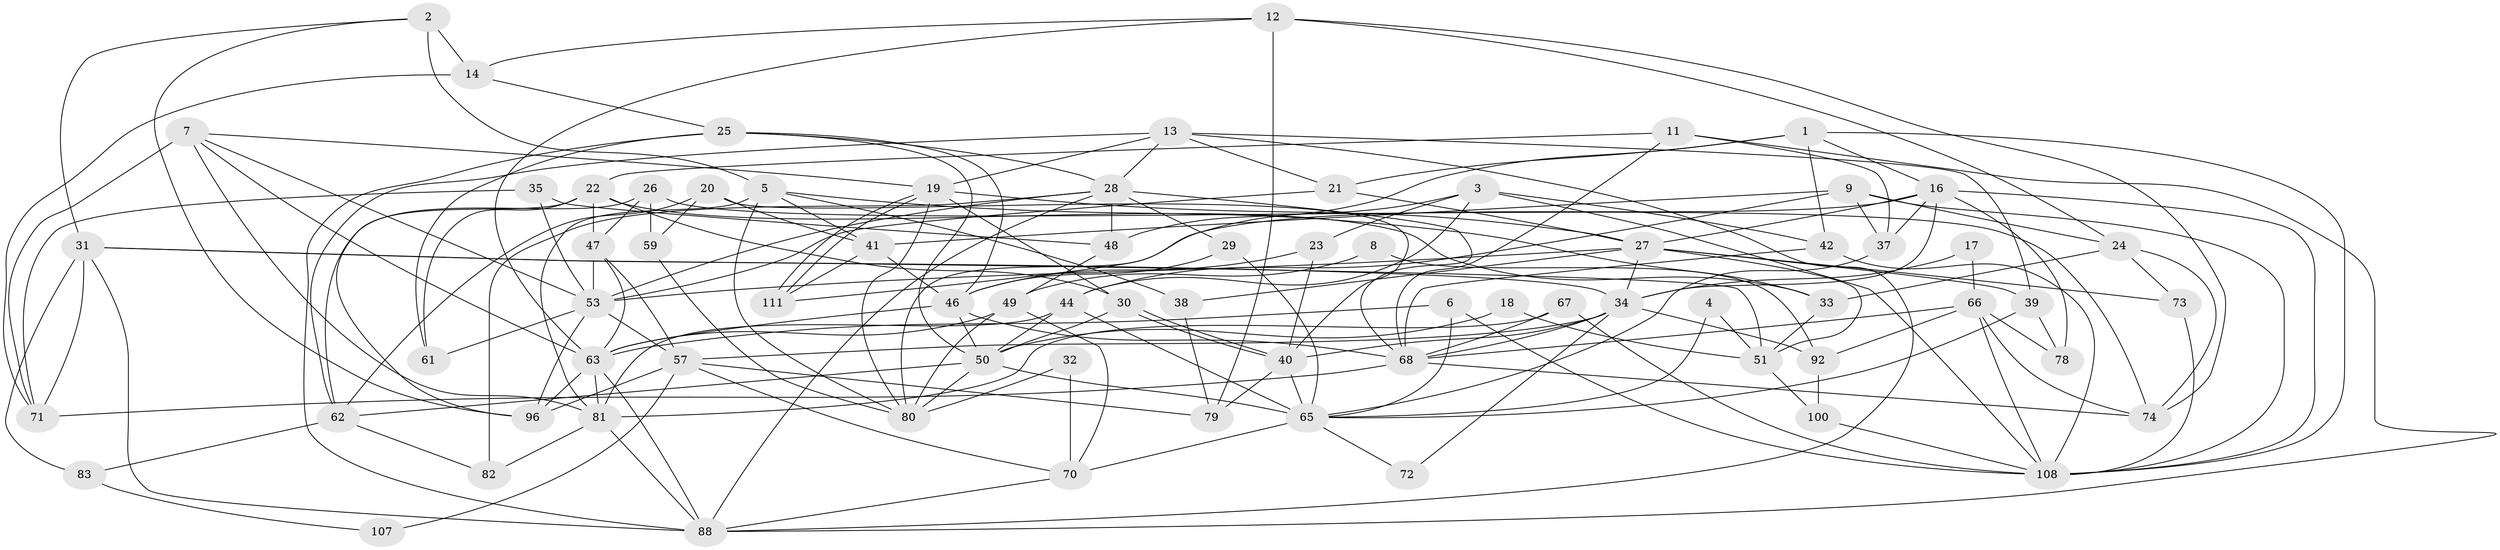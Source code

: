 // original degree distribution, {5: 0.13445378151260504, 3: 0.2773109243697479, 2: 0.12605042016806722, 4: 0.31092436974789917, 6: 0.09243697478991597, 7: 0.04201680672268908, 8: 0.008403361344537815, 10: 0.008403361344537815}
// Generated by graph-tools (version 1.1) at 2025/11/02/27/25 16:11:18]
// undirected, 74 vertices, 185 edges
graph export_dot {
graph [start="1"]
  node [color=gray90,style=filled];
  1 [super="+36"];
  2 [super="+10"];
  3 [super="+84"];
  4;
  5 [super="+76"];
  6;
  7 [super="+15"];
  8;
  9 [super="+98"];
  11;
  12 [super="+95"];
  13 [super="+102"];
  14;
  16 [super="+43"];
  17;
  18;
  19 [super="+45"];
  20 [super="+93"];
  21 [super="+104"];
  22 [super="+109"];
  23;
  24 [super="+54"];
  25 [super="+69"];
  26 [super="+58"];
  27 [super="+60"];
  28 [super="+117"];
  29;
  30 [super="+89"];
  31;
  32;
  33;
  34 [super="+75"];
  35 [super="+52"];
  37;
  38 [super="+64"];
  39;
  40 [super="+85"];
  41 [super="+86"];
  42;
  44 [super="+55"];
  46 [super="+97"];
  47 [super="+113"];
  48 [super="+105"];
  49;
  50 [super="+115"];
  51 [super="+56"];
  53 [super="+118"];
  57 [super="+119"];
  59;
  61 [super="+116"];
  62 [super="+90"];
  63 [super="+87"];
  65 [super="+77"];
  66 [super="+94"];
  67;
  68 [super="+101"];
  70 [super="+103"];
  71 [super="+106"];
  72;
  73;
  74;
  78;
  79;
  80 [super="+91"];
  81 [super="+112"];
  82;
  83;
  88 [super="+114"];
  92;
  96 [super="+99"];
  100;
  107;
  108 [super="+110"];
  111;
  1 -- 42;
  1 -- 108;
  1 -- 21;
  1 -- 16;
  1 -- 48;
  2 -- 96;
  2 -- 5 [weight=2];
  2 -- 14;
  2 -- 31;
  3 -- 23;
  3 -- 44;
  3 -- 80;
  3 -- 42;
  3 -- 108;
  4 -- 65;
  4 -- 51;
  5 -- 33;
  5 -- 41;
  5 -- 81;
  5 -- 38;
  5 -- 80;
  6 -- 108;
  6 -- 65;
  6 -- 63;
  7 -- 63;
  7 -- 19;
  7 -- 81;
  7 -- 53;
  7 -- 71;
  8 -- 92;
  8 -- 49;
  9 -- 44;
  9 -- 24;
  9 -- 108;
  9 -- 37;
  9 -- 41;
  11 -- 37;
  11 -- 68;
  11 -- 22;
  11 -- 88;
  12 -- 24;
  12 -- 14;
  12 -- 74;
  12 -- 79;
  12 -- 63;
  13 -- 28;
  13 -- 19;
  13 -- 21;
  13 -- 39;
  13 -- 88;
  13 -- 62;
  14 -- 71;
  14 -- 25;
  16 -- 108;
  16 -- 37;
  16 -- 78;
  16 -- 34;
  16 -- 111;
  16 -- 27;
  17 -- 34;
  17 -- 66;
  18 -- 50;
  18 -- 51;
  19 -- 111;
  19 -- 111;
  19 -- 30;
  19 -- 80;
  19 -- 27;
  20 -- 40;
  20 -- 41;
  20 -- 59;
  20 -- 62;
  21 -- 53;
  21 -- 27;
  22 -- 33;
  22 -- 47;
  22 -- 61;
  22 -- 30;
  22 -- 96;
  23 -- 40;
  23 -- 46;
  24 -- 74;
  24 -- 33;
  24 -- 73;
  25 -- 88;
  25 -- 28;
  25 -- 46;
  25 -- 50;
  25 -- 61;
  26 -- 47;
  26 -- 59;
  26 -- 74;
  26 -- 62;
  27 -- 73;
  27 -- 38;
  27 -- 53;
  27 -- 34;
  27 -- 51;
  27 -- 39;
  28 -- 48 [weight=2];
  28 -- 82;
  28 -- 53;
  28 -- 88;
  28 -- 29;
  28 -- 68;
  29 -- 65;
  29 -- 46;
  30 -- 40;
  30 -- 40;
  30 -- 50;
  31 -- 88;
  31 -- 51;
  31 -- 83;
  31 -- 34;
  31 -- 71;
  32 -- 70;
  32 -- 80;
  33 -- 51;
  34 -- 40;
  34 -- 57;
  34 -- 72;
  34 -- 92;
  34 -- 68;
  35 -- 48;
  35 -- 53 [weight=2];
  35 -- 71;
  37 -- 65;
  38 -- 79;
  39 -- 78;
  39 -- 65;
  40 -- 79;
  40 -- 65 [weight=2];
  41 -- 46;
  41 -- 111;
  42 -- 108;
  42 -- 68;
  44 -- 65;
  44 -- 50;
  44 -- 81;
  46 -- 63;
  46 -- 50;
  46 -- 68;
  47 -- 53;
  47 -- 57;
  47 -- 63;
  48 -- 49;
  49 -- 80;
  49 -- 63;
  49 -- 70;
  50 -- 65 [weight=2];
  50 -- 80;
  50 -- 62;
  51 -- 100;
  53 -- 57;
  53 -- 96;
  53 -- 61;
  57 -- 79;
  57 -- 96;
  57 -- 107;
  57 -- 70;
  59 -- 80;
  62 -- 83;
  62 -- 82;
  63 -- 88;
  63 -- 81;
  63 -- 96;
  65 -- 70;
  65 -- 72;
  66 -- 108;
  66 -- 92;
  66 -- 68;
  66 -- 74;
  66 -- 78;
  67 -- 81 [weight=2];
  67 -- 108;
  67 -- 68;
  68 -- 71;
  68 -- 74;
  70 -- 88;
  73 -- 108;
  81 -- 82;
  81 -- 88;
  83 -- 107;
  92 -- 100;
  100 -- 108;
}
